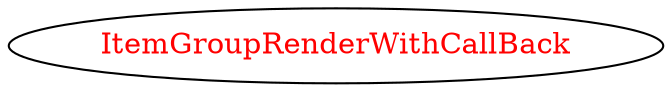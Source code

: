 digraph dependencyGraph {
 concentrate=true;
 ranksep="2.0";
 rankdir="LR"; 
 splines="ortho";
"ItemGroupRenderWithCallBack" [fontcolor="red"];
}